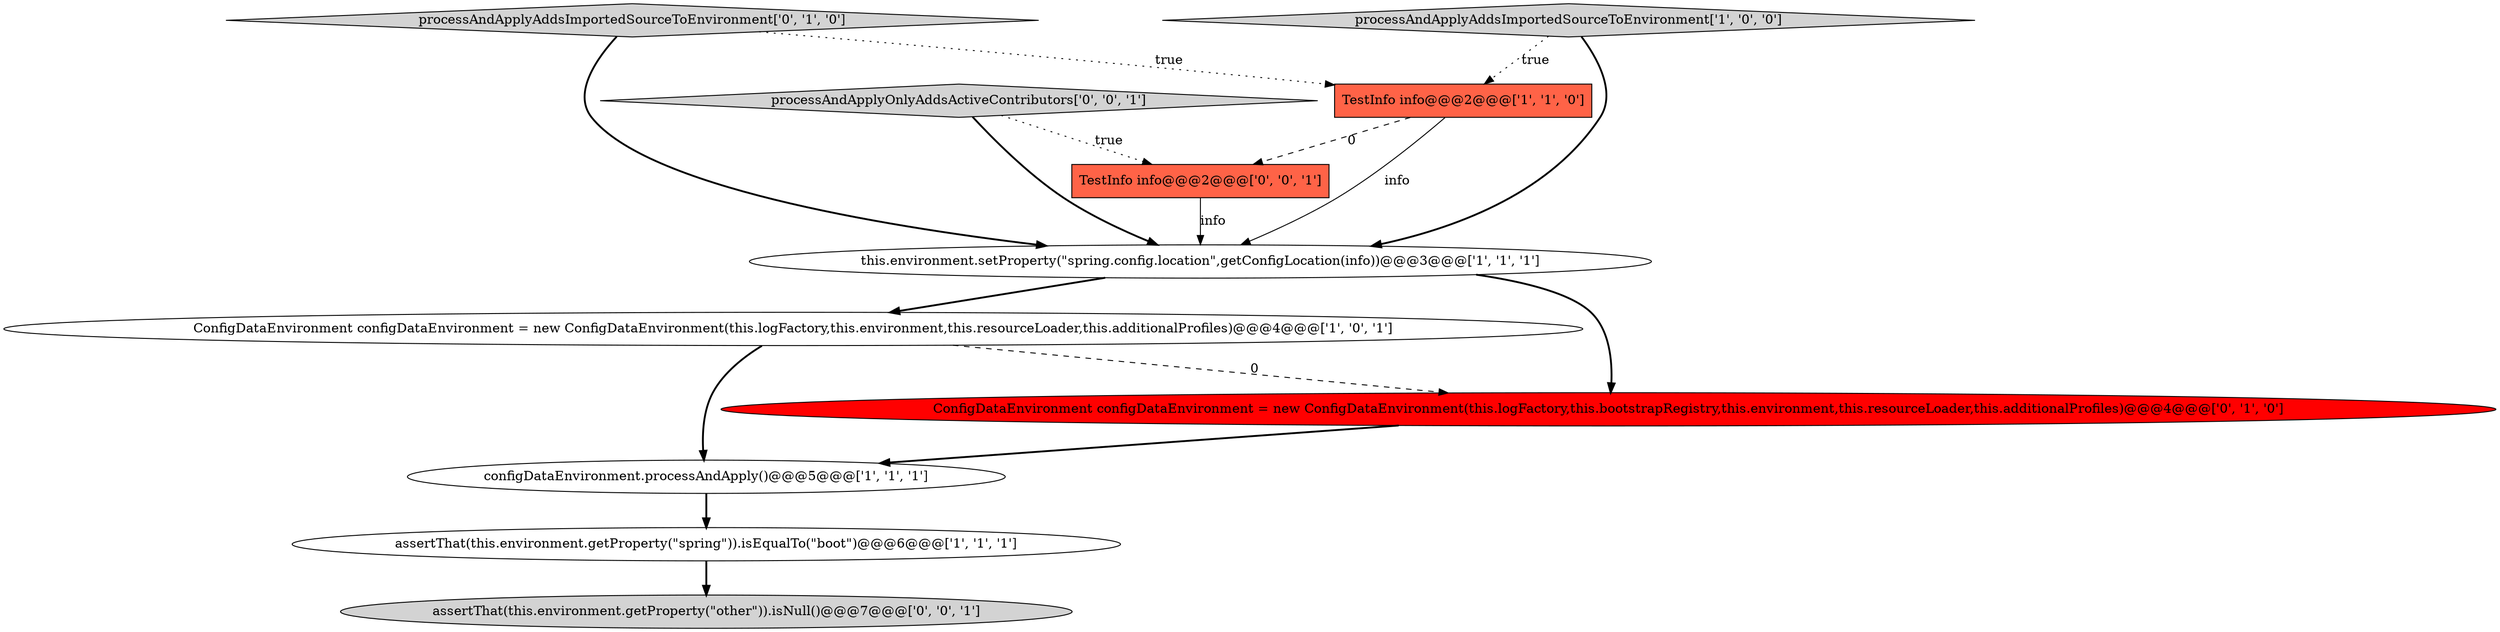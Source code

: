digraph {
4 [style = filled, label = "assertThat(this.environment.getProperty(\"spring\")).isEqualTo(\"boot\")@@@6@@@['1', '1', '1']", fillcolor = white, shape = ellipse image = "AAA0AAABBB1BBB"];
10 [style = filled, label = "TestInfo info@@@2@@@['0', '0', '1']", fillcolor = tomato, shape = box image = "AAA0AAABBB3BBB"];
5 [style = filled, label = "ConfigDataEnvironment configDataEnvironment = new ConfigDataEnvironment(this.logFactory,this.environment,this.resourceLoader,this.additionalProfiles)@@@4@@@['1', '0', '1']", fillcolor = white, shape = ellipse image = "AAA0AAABBB1BBB"];
1 [style = filled, label = "configDataEnvironment.processAndApply()@@@5@@@['1', '1', '1']", fillcolor = white, shape = ellipse image = "AAA0AAABBB1BBB"];
9 [style = filled, label = "assertThat(this.environment.getProperty(\"other\")).isNull()@@@7@@@['0', '0', '1']", fillcolor = lightgray, shape = ellipse image = "AAA0AAABBB3BBB"];
6 [style = filled, label = "processAndApplyAddsImportedSourceToEnvironment['0', '1', '0']", fillcolor = lightgray, shape = diamond image = "AAA0AAABBB2BBB"];
8 [style = filled, label = "processAndApplyOnlyAddsActiveContributors['0', '0', '1']", fillcolor = lightgray, shape = diamond image = "AAA0AAABBB3BBB"];
3 [style = filled, label = "processAndApplyAddsImportedSourceToEnvironment['1', '0', '0']", fillcolor = lightgray, shape = diamond image = "AAA0AAABBB1BBB"];
0 [style = filled, label = "this.environment.setProperty(\"spring.config.location\",getConfigLocation(info))@@@3@@@['1', '1', '1']", fillcolor = white, shape = ellipse image = "AAA0AAABBB1BBB"];
7 [style = filled, label = "ConfigDataEnvironment configDataEnvironment = new ConfigDataEnvironment(this.logFactory,this.bootstrapRegistry,this.environment,this.resourceLoader,this.additionalProfiles)@@@4@@@['0', '1', '0']", fillcolor = red, shape = ellipse image = "AAA1AAABBB2BBB"];
2 [style = filled, label = "TestInfo info@@@2@@@['1', '1', '0']", fillcolor = tomato, shape = box image = "AAA0AAABBB1BBB"];
8->0 [style = bold, label=""];
2->0 [style = solid, label="info"];
4->9 [style = bold, label=""];
5->1 [style = bold, label=""];
1->4 [style = bold, label=""];
10->0 [style = solid, label="info"];
6->0 [style = bold, label=""];
7->1 [style = bold, label=""];
6->2 [style = dotted, label="true"];
5->7 [style = dashed, label="0"];
8->10 [style = dotted, label="true"];
3->0 [style = bold, label=""];
2->10 [style = dashed, label="0"];
3->2 [style = dotted, label="true"];
0->5 [style = bold, label=""];
0->7 [style = bold, label=""];
}
